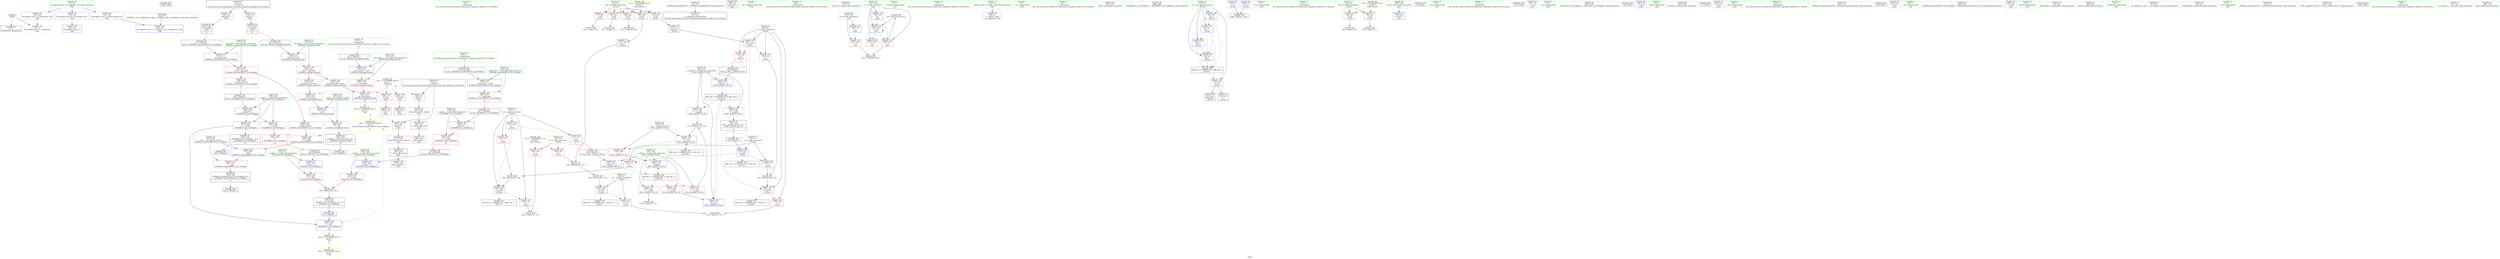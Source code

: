 digraph "SVFG" {
	label="SVFG";

	Node0x56108f309900 [shape=record,color=grey,label="{NodeID: 0\nNullPtr}"];
	Node0x56108f309900 -> Node0x56108f3271f0[style=solid];
	Node0x56108f309900 -> Node0x56108f32cc00[style=solid];
	Node0x56108f352580 [shape=record,color=black,label="{NodeID: 346\n239 = PHI()\n}"];
	Node0x56108f32e080 [shape=record,color=blue,label="{NodeID: 180\n275\<--272\n__fmtfl.addr\<--__fmtfl\n_ZNSt8ios_base4setfESt13_Ios_Fmtflags\n}"];
	Node0x56108f32e080 -> Node0x56108f32c2b0[style=dashed];
	Node0x56108f325310 [shape=record,color=purple,label="{NodeID: 97\n207\<--206\nvbase.offset.ptr\<--vtable\nmain\n}"];
	Node0x56108f325310 -> Node0x56108f327c70[style=solid];
	Node0x56108f315a30 [shape=record,color=green,label="{NodeID: 14\n82\<--1\n\<--dummyObj\nCan only get source location for instruction, argument, global var or function.}"];
	Node0x56108f325e70 [shape=record,color=red,label="{NodeID: 111\n87\<--60\n\<--Pd\n_Z3runv\n}"];
	Node0x56108f325e70 -> Node0x56108f333ba0[style=solid];
	Node0x56108f324050 [shape=record,color=green,label="{NodeID: 28\n42\<--48\n_ZNSt8ios_base4InitD1Ev\<--_ZNSt8ios_base4InitD1Ev_field_insensitive\n}"];
	Node0x56108f324050 -> Node0x56108f3274f0[style=solid];
	Node0x56108f32b340 [shape=record,color=red,label="{NodeID: 125\n134\<--70\n\<--y\n_Z3runv\n}"];
	Node0x56108f32b340 -> Node0x56108f3341a0[style=solid];
	Node0x56108f324cd0 [shape=record,color=green,label="{NodeID: 42\n160\<--161\n__m.addr\<--__m.addr_field_insensitive\n_ZSt5__gcdIxET_S0_S0_\n}"];
	Node0x56108f324cd0 -> Node0x56108f32b5b0[style=solid];
	Node0x56108f324cd0 -> Node0x56108f32b680[style=solid];
	Node0x56108f324cd0 -> Node0x56108f32d520[style=solid];
	Node0x56108f324cd0 -> Node0x56108f32d790[style=solid];
	Node0x56108f32bea0 [shape=record,color=red,label="{NodeID: 139\n261\<--253\nthis1\<--this.addr\n_ZNSt8ios_base9precisionEl\n}"];
	Node0x56108f32bea0 -> Node0x56108f3254b0[style=solid];
	Node0x56108f32bea0 -> Node0x56108f325580[style=solid];
	Node0x56108f326940 [shape=record,color=green,label="{NodeID: 56\n273\<--274\nthis.addr\<--this.addr_field_insensitive\n_ZNSt8ios_base4setfESt13_Ios_Fmtflags\n}"];
	Node0x56108f326940 -> Node0x56108f32c1e0[style=solid];
	Node0x56108f326940 -> Node0x56108f32dfb0[style=solid];
	Node0x56108f32ca00 [shape=record,color=blue,label="{NodeID: 153\n330\<--29\nllvm.global_ctors_0\<--\nGlob }"];
	Node0x56108f3275f0 [shape=record,color=black,label="{NodeID: 70\n188\<--95\nmain_ret\<--\nmain\n}"];
	Node0x56108f3332a0 [shape=record,color=grey,label="{NodeID: 250\n124 = Binary(123, 122, )\n}"];
	Node0x56108f3332a0 -> Node0x56108f32d2b0[style=solid];
	Node0x56108f32d5f0 [shape=record,color=blue,label="{NodeID: 167\n162\<--159\n__n.addr\<--__n\n_ZSt5__gcdIxET_S0_S0_\n}"];
	Node0x56108f32d5f0 -> Node0x56108f33ea40[style=dashed];
	Node0x56108f328150 [shape=record,color=black,label="{NodeID: 84\n295\<--310\n_ZStoRRSt13_Ios_FmtflagsS__ret\<--\n_ZStoRRSt13_Ios_FmtflagsS_\n|{<s0>15}}"];
	Node0x56108f328150:s0 -> Node0x56108f352650[style=solid,color=blue];
	Node0x56108f321070 [shape=record,color=green,label="{NodeID: 1\n7\<--1\n__dso_handle\<--dummyObj\nGlob }"];
	Node0x56108f352650 [shape=record,color=black,label="{NodeID: 347\n287 = PHI(295, )\n}"];
	Node0x56108f32e150 [shape=record,color=blue,label="{NodeID: 181\n277\<--283\n__old\<--\n_ZNSt8ios_base4setfESt13_Ios_Fmtflags\n}"];
	Node0x56108f32e150 -> Node0x56108f32c380[style=dashed];
	Node0x56108f3253e0 [shape=record,color=purple,label="{NodeID: 98\n217\<--216\nvbase.offset.ptr4\<--vtable3\nmain\n}"];
	Node0x56108f3253e0 -> Node0x56108f327e10[style=solid];
	Node0x56108f323390 [shape=record,color=green,label="{NodeID: 15\n85\<--1\n\<--dummyObj\nCan only get source location for instruction, argument, global var or function.}"];
	Node0x56108f325f40 [shape=record,color=red,label="{NodeID: 112\n97\<--60\n\<--Pd\n_Z3runv\n}"];
	Node0x56108f325f40 -> Node0x56108f334020[style=solid];
	Node0x56108f324150 [shape=record,color=green,label="{NodeID: 29\n55\<--56\n_Z3runv\<--_Z3runv_field_insensitive\n}"];
	Node0x56108f32b410 [shape=record,color=red,label="{NodeID: 126\n122\<--72\n\<--z\n_Z3runv\n}"];
	Node0x56108f32b410 -> Node0x56108f3332a0[style=solid];
	Node0x56108f324da0 [shape=record,color=green,label="{NodeID: 43\n162\<--163\n__n.addr\<--__n.addr_field_insensitive\n_ZSt5__gcdIxET_S0_S0_\n}"];
	Node0x56108f324da0 -> Node0x56108f32b750[style=solid];
	Node0x56108f324da0 -> Node0x56108f32b820[style=solid];
	Node0x56108f324da0 -> Node0x56108f32b8f0[style=solid];
	Node0x56108f324da0 -> Node0x56108f32d5f0[style=solid];
	Node0x56108f324da0 -> Node0x56108f32d860[style=solid];
	Node0x56108f32bf70 [shape=record,color=red,label="{NodeID: 140\n265\<--255\n\<--__prec.addr\n_ZNSt8ios_base9precisionEl\n}"];
	Node0x56108f32bf70 -> Node0x56108f32dee0[style=solid];
	Node0x56108f326a10 [shape=record,color=green,label="{NodeID: 57\n275\<--276\n__fmtfl.addr\<--__fmtfl.addr_field_insensitive\n_ZNSt8ios_base4setfESt13_Ios_Fmtflags\n}"];
	Node0x56108f326a10 -> Node0x56108f32c2b0[style=solid];
	Node0x56108f326a10 -> Node0x56108f32e080[style=solid];
	Node0x56108f32cb00 [shape=record,color=blue,label="{NodeID: 154\n331\<--30\nllvm.global_ctors_1\<--_GLOBAL__sub_I_Progbeat_0_0.cpp\nGlob }"];
	Node0x56108f3276c0 [shape=record,color=black,label="{NodeID: 71\n107\<--106\nconv\<--\n_Z3runv\n}"];
	Node0x56108f3276c0 -> Node0x56108f332e20[style=solid];
	Node0x56108f346130 [shape=record,color=yellow,style=double,label="{NodeID: 334\n24V_2 = CSCHI(MR_24V_1)\npts\{1 \}\nCS[]|{|<s1>11}}"];
	Node0x56108f346130 -> Node0x56108f325c00[style=dashed];
	Node0x56108f346130:s1 -> Node0x56108f340d40[style=dashed,color=red];
	Node0x56108f333420 [shape=record,color=grey,label="{NodeID: 251\n231 = Binary(230, 232, )\n}"];
	Node0x56108f333420 -> Node0x56108f32dba0[style=solid];
	Node0x56108f32d6c0 [shape=record,color=blue,label="{NodeID: 168\n164\<--175\n__t\<--rem\n_ZSt5__gcdIxET_S0_S0_\n}"];
	Node0x56108f32d6c0 -> Node0x56108f32b9c0[style=dashed];
	Node0x56108f32d6c0 -> Node0x56108f33e540[style=dashed];
	Node0x56108f328220 [shape=record,color=black,label="{NodeID: 85\n313\<--324\n_ZStorSt13_Ios_FmtflagsS__ret\<--or\n_ZStorSt13_Ios_FmtflagsS_\n|{<s0>16}}"];
	Node0x56108f328220:s0 -> Node0x56108f352910[style=solid,color=blue];
	Node0x56108f321100 [shape=record,color=green,label="{NodeID: 2\n8\<--1\n_ZSt3cin\<--dummyObj\nGlob }"];
	Node0x56108f352910 [shape=record,color=black,label="{NodeID: 348\n307 = PHI(313, )\n}"];
	Node0x56108f352910 -> Node0x56108f32e3c0[style=solid];
	Node0x56108f32e220 [shape=record,color=blue,label="{NodeID: 182\n298\<--296\n__a.addr\<--__a\n_ZStoRRSt13_Ios_FmtflagsS_\n}"];
	Node0x56108f32e220 -> Node0x56108f32c520[style=dashed];
	Node0x56108f32e220 -> Node0x56108f32c5f0[style=dashed];
	Node0x56108f3254b0 [shape=record,color=purple,label="{NodeID: 99\n262\<--261\n_M_precision\<--this1\n_ZNSt8ios_base9precisionEl\n}"];
	Node0x56108f3254b0 -> Node0x56108f32c110[style=solid];
	Node0x56108f323450 [shape=record,color=green,label="{NodeID: 16\n91\<--1\n\<--dummyObj\nCan only get source location for instruction, argument, global var or function.}"];
	Node0x56108f326010 [shape=record,color=red,label="{NodeID: 113\n102\<--60\n\<--Pd\n_Z3runv\n}"];
	Node0x56108f326010 -> Node0x56108f333a20[style=solid];
	Node0x56108f324250 [shape=record,color=green,label="{NodeID: 30\n58\<--59\nn\<--n_field_insensitive\n_Z3runv\n}"];
	Node0x56108f324250 -> Node0x56108f325cd0[style=solid];
	Node0x56108f324250 -> Node0x56108f325da0[style=solid];
	Node0x56108f32b4e0 [shape=record,color=red,label="{NodeID: 127\n126\<--72\n\<--z\n_Z3runv\n}"];
	Node0x56108f32b4e0 -> Node0x56108f332fa0[style=solid];
	Node0x56108f324e70 [shape=record,color=green,label="{NodeID: 44\n164\<--165\n__t\<--__t_field_insensitive\n_ZSt5__gcdIxET_S0_S0_\n}"];
	Node0x56108f324e70 -> Node0x56108f32b9c0[style=solid];
	Node0x56108f324e70 -> Node0x56108f32d6c0[style=solid];
	Node0x56108f32c040 [shape=record,color=red,label="{NodeID: 141\n268\<--257\n\<--__old\n_ZNSt8ios_base9precisionEl\n}"];
	Node0x56108f32c040 -> Node0x56108f327fb0[style=solid];
	Node0x56108f326ae0 [shape=record,color=green,label="{NodeID: 58\n277\<--278\n__old\<--__old_field_insensitive\n_ZNSt8ios_base4setfESt13_Ios_Fmtflags\n}"];
	Node0x56108f326ae0 -> Node0x56108f32c380[style=solid];
	Node0x56108f326ae0 -> Node0x56108f32e150[style=solid];
	Node0x56108f32cc00 [shape=record,color=blue, style = dotted,label="{NodeID: 155\n332\<--3\nllvm.global_ctors_2\<--dummyVal\nGlob }"];
	Node0x56108f327790 [shape=record,color=black,label="{NodeID: 72\n113\<--112\nconv10\<--\n_Z3runv\n}"];
	Node0x56108f327790 -> Node0x56108f32d040[style=solid];
	Node0x56108f346290 [shape=record,color=yellow,style=double,label="{NodeID: 335\n24V_3 = CSCHI(MR_24V_2)\npts\{1 \}\nCS[]}"];
	Node0x56108f3335a0 [shape=record,color=grey,label="{NodeID: 252\n175 = Binary(173, 174, )\n}"];
	Node0x56108f3335a0 -> Node0x56108f32d6c0[style=solid];
	Node0x56108f32d790 [shape=record,color=blue,label="{NodeID: 169\n160\<--177\n__m.addr\<--\n_ZSt5__gcdIxET_S0_S0_\n}"];
	Node0x56108f32d790 -> Node0x56108f33e040[style=dashed];
	Node0x56108f3282f0 [shape=record,color=purple,label="{NodeID: 86\n39\<--4\n\<--_ZStL8__ioinit\n__cxx_global_var_init\n}"];
	Node0x56108f3213b0 [shape=record,color=green,label="{NodeID: 3\n9\<--1\n.str\<--dummyObj\nGlob }"];
	Node0x56108f352a70 [shape=record,color=black,label="{NodeID: 349\n271 = PHI(221, )\n0th arg _ZNSt8ios_base4setfESt13_Ios_Fmtflags }"];
	Node0x56108f352a70 -> Node0x56108f32dfb0[style=solid];
	Node0x56108f33e040 [shape=record,color=black,label="{NodeID: 266\nMR_18V_3 = PHI(MR_18V_4, MR_18V_2, )\npts\{161 \}\n}"];
	Node0x56108f33e040 -> Node0x56108f32b5b0[style=dashed];
	Node0x56108f33e040 -> Node0x56108f32b680[style=dashed];
	Node0x56108f33e040 -> Node0x56108f32d790[style=dashed];
	Node0x56108f32e2f0 [shape=record,color=blue,label="{NodeID: 183\n300\<--297\n__b.addr\<--__b\n_ZStoRRSt13_Ios_FmtflagsS_\n}"];
	Node0x56108f32e2f0 -> Node0x56108f32c6c0[style=dashed];
	Node0x56108f325580 [shape=record,color=purple,label="{NodeID: 100\n266\<--261\n_M_precision2\<--this1\n_ZNSt8ios_base9precisionEl\n}"];
	Node0x56108f325580 -> Node0x56108f32dee0[style=solid];
	Node0x56108f323550 [shape=record,color=green,label="{NodeID: 17\n95\<--1\n\<--dummyObj\nCan only get source location for instruction, argument, global var or function.}"];
	Node0x56108f3260e0 [shape=record,color=red,label="{NodeID: 114\n106\<--60\n\<--Pd\n_Z3runv\n}"];
	Node0x56108f3260e0 -> Node0x56108f3276c0[style=solid];
	Node0x56108f324320 [shape=record,color=green,label="{NodeID: 31\n60\<--61\nPd\<--Pd_field_insensitive\n_Z3runv\n}"];
	Node0x56108f324320 -> Node0x56108f325e70[style=solid];
	Node0x56108f324320 -> Node0x56108f325f40[style=solid];
	Node0x56108f324320 -> Node0x56108f326010[style=solid];
	Node0x56108f324320 -> Node0x56108f3260e0[style=solid];
	Node0x56108f324320 -> Node0x56108f32ab60[style=solid];
	Node0x56108f32b5b0 [shape=record,color=red,label="{NodeID: 128\n173\<--160\n\<--__m.addr\n_ZSt5__gcdIxET_S0_S0_\n}"];
	Node0x56108f32b5b0 -> Node0x56108f3335a0[style=solid];
	Node0x56108f324f40 [shape=record,color=green,label="{NodeID: 45\n186\<--187\nmain\<--main_field_insensitive\n}"];
	Node0x56108f32c110 [shape=record,color=red,label="{NodeID: 142\n263\<--262\n\<--_M_precision\n_ZNSt8ios_base9precisionEl\n}"];
	Node0x56108f32c110 -> Node0x56108f32de10[style=solid];
	Node0x56108f326bb0 [shape=record,color=green,label="{NodeID: 59\n288\<--289\n_ZStoRRSt13_Ios_FmtflagsS_\<--_ZStoRRSt13_Ios_FmtflagsS__field_insensitive\n}"];
	Node0x56108f32cd00 [shape=record,color=blue,label="{NodeID: 156\n64\<--82\nres\<--\n_Z3runv\n}"];
	Node0x56108f32cd00 -> Node0x56108f32cdd0[style=dashed];
	Node0x56108f32cd00 -> Node0x56108f32cea0[style=dashed];
	Node0x56108f32cd00 -> Node0x56108f32d450[style=dashed];
	Node0x56108f32cd00 -> Node0x56108f33ef40[style=dashed];
	Node0x56108f327860 [shape=record,color=black,label="{NodeID: 73\n142\<--141\ntobool19\<--\n_Z3runv\n}"];
	Node0x56108f3463f0 [shape=record,color=yellow,style=double,label="{NodeID: 336\n24V_2 = CSCHI(MR_24V_1)\npts\{1 \}\nCS[]|{<s0>11}}"];
	Node0x56108f3463f0:s0 -> Node0x56108f346290[style=dashed,color=blue];
	Node0x56108f333720 [shape=record,color=grey,label="{NodeID: 253\n324 = Binary(322, 323, )\n}"];
	Node0x56108f333720 -> Node0x56108f328220[style=solid];
	Node0x56108f32d860 [shape=record,color=blue,label="{NodeID: 170\n162\<--179\n__n.addr\<--\n_ZSt5__gcdIxET_S0_S0_\n}"];
	Node0x56108f32d860 -> Node0x56108f33ea40[style=dashed];
	Node0x56108f3283c0 [shape=record,color=purple,label="{NodeID: 87\n144\<--9\n\<--.str\n_Z3runv\n}"];
	Node0x56108f3283c0 -> Node0x56108f03b2e0[style=solid];
	Node0x56108f321440 [shape=record,color=green,label="{NodeID: 4\n11\<--1\n.str.1\<--dummyObj\nGlob }"];
	Node0x56108f352bb0 [shape=record,color=black,label="{NodeID: 350\n272 = PHI(223, )\n1st arg _ZNSt8ios_base4setfESt13_Ios_Fmtflags }"];
	Node0x56108f352bb0 -> Node0x56108f32e080[style=solid];
	Node0x56108f33e540 [shape=record,color=black,label="{NodeID: 267\nMR_22V_2 = PHI(MR_22V_3, MR_22V_1, )\npts\{165 \}\n}"];
	Node0x56108f33e540 -> Node0x56108f32d6c0[style=dashed];
	Node0x56108f32e3c0 [shape=record,color=blue,label="{NodeID: 184\n310\<--307\n\<--call\n_ZStoRRSt13_Ios_FmtflagsS_\n|{<s0>15}}"];
	Node0x56108f32e3c0:s0 -> Node0x56108f3463f0[style=dashed,color=blue];
	Node0x56108f325650 [shape=record,color=purple,label="{NodeID: 101\n282\<--281\n_M_flags\<--this1\n_ZNSt8ios_base4setfESt13_Ios_Fmtflags\n}"];
	Node0x56108f325650 -> Node0x56108f32c450[style=solid];
	Node0x56108f323650 [shape=record,color=green,label="{NodeID: 18\n110\<--1\n\<--dummyObj\nCan only get source location for instruction, argument, global var or function.}"];
	Node0x56108f32ab60 [shape=record,color=red,label="{NodeID: 115\n112\<--60\n\<--Pd\n_Z3runv\n}"];
	Node0x56108f32ab60 -> Node0x56108f327790[style=solid];
	Node0x56108f3243f0 [shape=record,color=green,label="{NodeID: 32\n62\<--63\nPg\<--Pg_field_insensitive\n_Z3runv\n}"];
	Node0x56108f3243f0 -> Node0x56108f32abf0[style=solid];
	Node0x56108f3243f0 -> Node0x56108f32acc0[style=solid];
	Node0x56108f32b680 [shape=record,color=red,label="{NodeID: 129\n182\<--160\n\<--__m.addr\n_ZSt5__gcdIxET_S0_S0_\n}"];
	Node0x56108f32b680 -> Node0x56108f327a00[style=solid];
	Node0x56108f325040 [shape=record,color=green,label="{NodeID: 46\n189\<--190\nretval\<--retval_field_insensitive\nmain\n}"];
	Node0x56108f325040 -> Node0x56108f32d930[style=solid];
	Node0x56108f32c1e0 [shape=record,color=red,label="{NodeID: 143\n281\<--273\nthis1\<--this.addr\n_ZNSt8ios_base4setfESt13_Ios_Fmtflags\n}"];
	Node0x56108f32c1e0 -> Node0x56108f325650[style=solid];
	Node0x56108f32c1e0 -> Node0x56108f325720[style=solid];
	Node0x56108f326cb0 [shape=record,color=green,label="{NodeID: 60\n298\<--299\n__a.addr\<--__a.addr_field_insensitive\n_ZStoRRSt13_Ios_FmtflagsS_\n}"];
	Node0x56108f326cb0 -> Node0x56108f32c520[style=solid];
	Node0x56108f326cb0 -> Node0x56108f32c5f0[style=solid];
	Node0x56108f326cb0 -> Node0x56108f32e220[style=solid];
	Node0x56108f32cdd0 [shape=record,color=blue,label="{NodeID: 157\n64\<--91\nres\<--\n_Z3runv\n}"];
	Node0x56108f32cdd0 -> Node0x56108f32cea0[style=dashed];
	Node0x56108f32cdd0 -> Node0x56108f32d450[style=dashed];
	Node0x56108f32cdd0 -> Node0x56108f33ef40[style=dashed];
	Node0x56108f327930 [shape=record,color=black,label="{NodeID: 74\n143\<--141\n\<--\n_Z3runv\n}"];
	Node0x56108f350de0 [shape=record,color=black,label="{NodeID: 337\n74 = PHI()\n}"];
	Node0x56108f3338a0 [shape=record,color=grey,label="{NodeID: 254\n170 = cmp(169, 171, )\n}"];
	Node0x56108f32d930 [shape=record,color=blue,label="{NodeID: 171\n189\<--95\nretval\<--\nmain\n}"];
	Node0x56108f328490 [shape=record,color=purple,label="{NodeID: 88\n145\<--11\n\<--.str.1\n_Z3runv\n}"];
	Node0x56108f328490 -> Node0x56108f03b2e0[style=solid];
	Node0x56108f3214d0 [shape=record,color=green,label="{NodeID: 5\n13\<--1\n.str.2\<--dummyObj\nGlob }"];
	Node0x56108f352cf0 [shape=record,color=black,label="{NodeID: 351\n158 = PHI(116, )\n0th arg _ZSt5__gcdIxET_S0_S0_ }"];
	Node0x56108f352cf0 -> Node0x56108f32d520[style=solid];
	Node0x56108f33ea40 [shape=record,color=black,label="{NodeID: 268\nMR_20V_3 = PHI(MR_20V_4, MR_20V_2, )\npts\{163 \}\n}"];
	Node0x56108f33ea40 -> Node0x56108f32b750[style=dashed];
	Node0x56108f33ea40 -> Node0x56108f32b820[style=dashed];
	Node0x56108f33ea40 -> Node0x56108f32b8f0[style=dashed];
	Node0x56108f33ea40 -> Node0x56108f32d860[style=dashed];
	Node0x56108f32e490 [shape=record,color=blue,label="{NodeID: 185\n316\<--314\n__a.addr\<--__a\n_ZStorSt13_Ios_FmtflagsS_\n}"];
	Node0x56108f32e490 -> Node0x56108f32c860[style=dashed];
	Node0x56108f325720 [shape=record,color=purple,label="{NodeID: 102\n286\<--281\n_M_flags2\<--this1\n_ZNSt8ios_base4setfESt13_Ios_Fmtflags\n|{<s0>15}}"];
	Node0x56108f325720:s0 -> Node0x56108f352f70[style=solid,color=red];
	Node0x56108f323750 [shape=record,color=green,label="{NodeID: 19\n171\<--1\n\<--dummyObj\nCan only get source location for instruction, argument, global var or function.}"];
	Node0x56108f3425e0 [shape=record,color=yellow,style=double,label="{NodeID: 282\n2V_1 = ENCHI(MR_2V_0)\npts\{59 \}\nFun[_Z3runv]}"];
	Node0x56108f3425e0 -> Node0x56108f325cd0[style=dashed];
	Node0x56108f3425e0 -> Node0x56108f325da0[style=dashed];
	Node0x56108f32abf0 [shape=record,color=red,label="{NodeID: 116\n83\<--62\n\<--Pg\n_Z3runv\n}"];
	Node0x56108f32abf0 -> Node0x56108f333d20[style=solid];
	Node0x56108f3244c0 [shape=record,color=green,label="{NodeID: 33\n64\<--65\nres\<--res_field_insensitive\n_Z3runv\n}"];
	Node0x56108f3244c0 -> Node0x56108f32ad90[style=solid];
	Node0x56108f3244c0 -> Node0x56108f32cd00[style=solid];
	Node0x56108f3244c0 -> Node0x56108f32cdd0[style=solid];
	Node0x56108f3244c0 -> Node0x56108f32cea0[style=solid];
	Node0x56108f3244c0 -> Node0x56108f32d450[style=solid];
	Node0x56108f32b750 [shape=record,color=red,label="{NodeID: 130\n169\<--162\n\<--__n.addr\n_ZSt5__gcdIxET_S0_S0_\n}"];
	Node0x56108f32b750 -> Node0x56108f3338a0[style=solid];
	Node0x56108f325110 [shape=record,color=green,label="{NodeID: 47\n191\<--192\na\<--a_field_insensitive\nmain\n}"];
	Node0x56108f325110 -> Node0x56108f32ba90[style=solid];
	Node0x56108f325110 -> Node0x56108f32bb60[style=solid];
	Node0x56108f325110 -> Node0x56108f32da00[style=solid];
	Node0x56108f325110 -> Node0x56108f32dba0[style=solid];
	Node0x56108f32c2b0 [shape=record,color=red,label="{NodeID: 144\n285\<--275\n\<--__fmtfl.addr\n_ZNSt8ios_base4setfESt13_Ios_Fmtflags\n|{<s0>15}}"];
	Node0x56108f32c2b0:s0 -> Node0x56108f3530b0[style=solid,color=red];
	Node0x56108f326d80 [shape=record,color=green,label="{NodeID: 61\n300\<--301\n__b.addr\<--__b.addr_field_insensitive\n_ZStoRRSt13_Ios_FmtflagsS_\n}"];
	Node0x56108f326d80 -> Node0x56108f32c6c0[style=solid];
	Node0x56108f326d80 -> Node0x56108f32e2f0[style=solid];
	Node0x56108f32cea0 [shape=record,color=blue,label="{NodeID: 158\n64\<--91\nres\<--\n_Z3runv\n}"];
	Node0x56108f32cea0 -> Node0x56108f32d450[style=dashed];
	Node0x56108f32cea0 -> Node0x56108f33ef40[style=dashed];
	Node0x56108f327a00 [shape=record,color=black,label="{NodeID: 75\n157\<--182\n_ZSt5__gcdIxET_S0_S0__ret\<--\n_ZSt5__gcdIxET_S0_S0_\n|{<s0>6}}"];
	Node0x56108f327a00:s0 -> Node0x56108f352110[style=solid,color=blue];
	Node0x56108f351d40 [shape=record,color=black,label="{NodeID: 338\n147 = PHI()\n}"];
	Node0x56108f333a20 [shape=record,color=grey,label="{NodeID: 255\n103 = cmp(102, 95, )\n}"];
	Node0x56108f32da00 [shape=record,color=blue,label="{NodeID: 172\n191\<--95\na\<--\nmain\n}"];
	Node0x56108f32da00 -> Node0x56108f32ba90[style=dashed];
	Node0x56108f32da00 -> Node0x56108f32dba0[style=dashed];
	Node0x56108f328560 [shape=record,color=purple,label="{NodeID: 89\n197\<--13\n\<--.str.2\nmain\n}"];
	Node0x56108f321560 [shape=record,color=green,label="{NodeID: 6\n15\<--1\n.str.3\<--dummyObj\nGlob }"];
	Node0x56108f352e30 [shape=record,color=black,label="{NodeID: 352\n159 = PHI(117, )\n1st arg _ZSt5__gcdIxET_S0_S0_ }"];
	Node0x56108f352e30 -> Node0x56108f32d5f0[style=solid];
	Node0x56108f33ef40 [shape=record,color=black,label="{NodeID: 269\nMR_8V_9 = PHI(MR_8V_8, MR_8V_6, )\npts\{65 \}\n}"];
	Node0x56108f33ef40 -> Node0x56108f32ad90[style=dashed];
	Node0x56108f32e560 [shape=record,color=blue,label="{NodeID: 186\n318\<--315\n__b.addr\<--__b\n_ZStorSt13_Ios_FmtflagsS_\n}"];
	Node0x56108f32e560 -> Node0x56108f32c930[style=dashed];
	Node0x56108f3257f0 [shape=record,color=purple,label="{NodeID: 103\n210\<--24\nadd.ptr\<--\nmain\n}"];
	Node0x56108f3257f0 -> Node0x56108f327d40[style=solid];
	Node0x56108f323850 [shape=record,color=green,label="{NodeID: 20\n213\<--1\n\<--dummyObj\nCan only get source location for instruction, argument, global var or function.|{<s0>10}}"];
	Node0x56108f323850:s0 -> Node0x56108f353330[style=solid,color=red];
	Node0x56108f3426f0 [shape=record,color=yellow,style=double,label="{NodeID: 283\n4V_1 = ENCHI(MR_4V_0)\npts\{61 \}\nFun[_Z3runv]}"];
	Node0x56108f3426f0 -> Node0x56108f325e70[style=dashed];
	Node0x56108f3426f0 -> Node0x56108f325f40[style=dashed];
	Node0x56108f3426f0 -> Node0x56108f326010[style=dashed];
	Node0x56108f3426f0 -> Node0x56108f3260e0[style=dashed];
	Node0x56108f3426f0 -> Node0x56108f32ab60[style=dashed];
	Node0x56108f32acc0 [shape=record,color=red,label="{NodeID: 117\n93\<--62\n\<--Pg\n_Z3runv\n}"];
	Node0x56108f32acc0 -> Node0x56108f334320[style=solid];
	Node0x56108f324590 [shape=record,color=green,label="{NodeID: 34\n66\<--67\nm\<--m_field_insensitive\n_Z3runv\n}"];
	Node0x56108f324590 -> Node0x56108f32ae60[style=solid];
	Node0x56108f324590 -> Node0x56108f32cf70[style=solid];
	Node0x56108f343390 [shape=record,color=yellow,style=double,label="{NodeID: 297\n24V_1 = ENCHI(MR_24V_0)\npts\{1 \}\nFun[main]|{|<s3>10|<s4>10}}"];
	Node0x56108f343390 -> Node0x56108f325990[style=dashed];
	Node0x56108f343390 -> Node0x56108f325a60[style=dashed];
	Node0x56108f343390 -> Node0x56108f325b30[style=dashed];
	Node0x56108f343390:s3 -> Node0x56108f32c110[style=dashed,color=red];
	Node0x56108f343390:s4 -> Node0x56108f32dee0[style=dashed,color=red];
	Node0x56108f32b820 [shape=record,color=red,label="{NodeID: 131\n174\<--162\n\<--__n.addr\n_ZSt5__gcdIxET_S0_S0_\n}"];
	Node0x56108f32b820 -> Node0x56108f3335a0[style=solid];
	Node0x56108f326200 [shape=record,color=green,label="{NodeID: 48\n193\<--194\nb\<--b_field_insensitive\nmain\n}"];
	Node0x56108f326200 -> Node0x56108f32bc30[style=solid];
	Node0x56108f326200 -> Node0x56108f32dad0[style=solid];
	Node0x56108f32c380 [shape=record,color=red,label="{NodeID: 145\n290\<--277\n\<--__old\n_ZNSt8ios_base4setfESt13_Ios_Fmtflags\n}"];
	Node0x56108f32c380 -> Node0x56108f328080[style=solid];
	Node0x56108f326e50 [shape=record,color=green,label="{NodeID: 62\n308\<--309\n_ZStorSt13_Ios_FmtflagsS_\<--_ZStorSt13_Ios_FmtflagsS__field_insensitive\n}"];
	Node0x56108f32cf70 [shape=record,color=blue,label="{NodeID: 159\n66\<--109\nm\<--div\n_Z3runv\n}"];
	Node0x56108f32cf70 -> Node0x56108f32ae60[style=dashed];
	Node0x56108f32cf70 -> Node0x56108f33f440[style=dashed];
	Node0x56108f327ad0 [shape=record,color=black,label="{NodeID: 76\n199\<--196\ncall\<--\nmain\n}"];
	Node0x56108f351e10 [shape=record,color=black,label="{NodeID: 339\n40 = PHI()\n}"];
	Node0x56108f333ba0 [shape=record,color=grey,label="{NodeID: 256\n88 = cmp(87, 85, )\n}"];
	Node0x56108f32dad0 [shape=record,color=blue,label="{NodeID: 173\n193\<--95\nb\<--\nmain\n}"];
	Node0x56108f32dad0 -> Node0x56108f32bc30[style=dashed];
	Node0x56108f328630 [shape=record,color=purple,label="{NodeID: 90\n198\<--15\n\<--.str.3\nmain\n}"];
	Node0x56108f321620 [shape=record,color=green,label="{NodeID: 7\n17\<--1\nstdin\<--dummyObj\nGlob }"];
	Node0x56108f352f70 [shape=record,color=black,label="{NodeID: 353\n296 = PHI(286, )\n0th arg _ZStoRRSt13_Ios_FmtflagsS_ }"];
	Node0x56108f352f70 -> Node0x56108f32e220[style=solid];
	Node0x56108f33f440 [shape=record,color=black,label="{NodeID: 270\nMR_10V_3 = PHI(MR_10V_2, MR_10V_1, )\npts\{67 \}\n}"];
	Node0x56108f3258c0 [shape=record,color=purple,label="{NodeID: 104\n220\<--24\nadd.ptr6\<--\nmain\n}"];
	Node0x56108f3258c0 -> Node0x56108f327ee0[style=solid];
	Node0x56108f323950 [shape=record,color=green,label="{NodeID: 21\n223\<--1\n\<--dummyObj\nCan only get source location for instruction, argument, global var or function.|{<s0>11}}"];
	Node0x56108f323950:s0 -> Node0x56108f352bb0[style=solid,color=red];
	Node0x56108f3427d0 [shape=record,color=yellow,style=double,label="{NodeID: 284\n6V_1 = ENCHI(MR_6V_0)\npts\{63 \}\nFun[_Z3runv]}"];
	Node0x56108f3427d0 -> Node0x56108f32abf0[style=dashed];
	Node0x56108f3427d0 -> Node0x56108f32acc0[style=dashed];
	Node0x56108f32ad90 [shape=record,color=red,label="{NodeID: 118\n141\<--64\n\<--res\n_Z3runv\n}"];
	Node0x56108f32ad90 -> Node0x56108f327860[style=solid];
	Node0x56108f32ad90 -> Node0x56108f327930[style=solid];
	Node0x56108f324660 [shape=record,color=green,label="{NodeID: 35\n68\<--69\nx\<--x_field_insensitive\n_Z3runv\n}"];
	Node0x56108f324660 -> Node0x56108f32af30[style=solid];
	Node0x56108f324660 -> Node0x56108f32b000[style=solid];
	Node0x56108f324660 -> Node0x56108f32b0d0[style=solid];
	Node0x56108f324660 -> Node0x56108f32d040[style=solid];
	Node0x56108f324660 -> Node0x56108f32d2b0[style=solid];
	Node0x56108f32b8f0 [shape=record,color=red,label="{NodeID: 132\n177\<--162\n\<--__n.addr\n_ZSt5__gcdIxET_S0_S0_\n}"];
	Node0x56108f32b8f0 -> Node0x56108f32d790[style=solid];
	Node0x56108f3262d0 [shape=record,color=green,label="{NodeID: 49\n200\<--201\nfreopen\<--freopen_field_insensitive\n}"];
	Node0x56108f32c450 [shape=record,color=red,label="{NodeID: 146\n283\<--282\n\<--_M_flags\n_ZNSt8ios_base4setfESt13_Ios_Fmtflags\n}"];
	Node0x56108f32c450 -> Node0x56108f32e150[style=solid];
	Node0x56108f326f50 [shape=record,color=green,label="{NodeID: 63\n316\<--317\n__a.addr\<--__a.addr_field_insensitive\n_ZStorSt13_Ios_FmtflagsS_\n}"];
	Node0x56108f326f50 -> Node0x56108f32c860[style=solid];
	Node0x56108f326f50 -> Node0x56108f32e490[style=solid];
	Node0x56108f32d040 [shape=record,color=blue,label="{NodeID: 160\n68\<--113\nx\<--conv10\n_Z3runv\n}"];
	Node0x56108f32d040 -> Node0x56108f32af30[style=dashed];
	Node0x56108f32d040 -> Node0x56108f32b000[style=dashed];
	Node0x56108f32d040 -> Node0x56108f32d2b0[style=dashed];
	Node0x56108f327ba0 [shape=record,color=black,label="{NodeID: 77\n205\<--202\ncall1\<--\nmain\n}"];
	Node0x56108f351ee0 [shape=record,color=black,label="{NodeID: 340\n77 = PHI()\n}"];
	Node0x56108f333d20 [shape=record,color=grey,label="{NodeID: 257\n84 = cmp(83, 85, )\n}"];
	Node0x56108f32dba0 [shape=record,color=blue,label="{NodeID: 174\n191\<--231\na\<--inc\nmain\n}"];
	Node0x56108f32dba0 -> Node0x56108f32ba90[style=dashed];
	Node0x56108f32dba0 -> Node0x56108f32bb60[style=dashed];
	Node0x56108f32dba0 -> Node0x56108f32dba0[style=dashed];
	Node0x56108f328700 [shape=record,color=purple,label="{NodeID: 91\n203\<--18\n\<--.str.4\nmain\n}"];
	Node0x56108f3154b0 [shape=record,color=green,label="{NodeID: 8\n18\<--1\n.str.4\<--dummyObj\nGlob }"];
	Node0x56108f3530b0 [shape=record,color=black,label="{NodeID: 354\n297 = PHI(285, )\n1st arg _ZStoRRSt13_Ios_FmtflagsS_ }"];
	Node0x56108f3530b0 -> Node0x56108f32e2f0[style=solid];
	Node0x56108f33f940 [shape=record,color=black,label="{NodeID: 271\nMR_12V_4 = PHI(MR_12V_3, MR_12V_1, )\npts\{69 \}\n}"];
	Node0x56108f325990 [shape=record,color=red,label="{NodeID: 105\n196\<--17\n\<--stdin\nmain\n}"];
	Node0x56108f325990 -> Node0x56108f327ad0[style=solid];
	Node0x56108f323a50 [shape=record,color=green,label="{NodeID: 22\n232\<--1\n\<--dummyObj\nCan only get source location for instruction, argument, global var or function.}"];
	Node0x56108f32ae60 [shape=record,color=red,label="{NodeID: 119\n131\<--66\n\<--m\n_Z3runv\n}"];
	Node0x56108f32ae60 -> Node0x56108f3344a0[style=solid];
	Node0x56108f324730 [shape=record,color=green,label="{NodeID: 36\n70\<--71\ny\<--y_field_insensitive\n_Z3runv\n}"];
	Node0x56108f324730 -> Node0x56108f32b1a0[style=solid];
	Node0x56108f324730 -> Node0x56108f32b270[style=solid];
	Node0x56108f324730 -> Node0x56108f32b340[style=solid];
	Node0x56108f324730 -> Node0x56108f32d110[style=solid];
	Node0x56108f324730 -> Node0x56108f32d380[style=solid];
	Node0x56108f32b9c0 [shape=record,color=red,label="{NodeID: 133\n179\<--164\n\<--__t\n_ZSt5__gcdIxET_S0_S0_\n}"];
	Node0x56108f32b9c0 -> Node0x56108f32d860[style=solid];
	Node0x56108f3263d0 [shape=record,color=green,label="{NodeID: 50\n214\<--215\n_ZNSt8ios_base9precisionEl\<--_ZNSt8ios_base9precisionEl_field_insensitive\n}"];
	Node0x56108f32c520 [shape=record,color=red,label="{NodeID: 147\n304\<--298\n\<--__a.addr\n_ZStoRRSt13_Ios_FmtflagsS_\n}"];
	Node0x56108f32c520 -> Node0x56108f32c790[style=solid];
	Node0x56108f327020 [shape=record,color=green,label="{NodeID: 64\n318\<--319\n__b.addr\<--__b.addr_field_insensitive\n_ZStorSt13_Ios_FmtflagsS_\n}"];
	Node0x56108f327020 -> Node0x56108f32c930[style=solid];
	Node0x56108f327020 -> Node0x56108f32e560[style=solid];
	Node0x56108f32d110 [shape=record,color=blue,label="{NodeID: 161\n70\<--110\ny\<--\n_Z3runv\n}"];
	Node0x56108f32d110 -> Node0x56108f32b1a0[style=dashed];
	Node0x56108f32d110 -> Node0x56108f32b270[style=dashed];
	Node0x56108f32d110 -> Node0x56108f32d380[style=dashed];
	Node0x56108f327c70 [shape=record,color=black,label="{NodeID: 78\n208\<--207\n\<--vbase.offset.ptr\nmain\n}"];
	Node0x56108f327c70 -> Node0x56108f32bd00[style=solid];
	Node0x56108f352040 [shape=record,color=black,label="{NodeID: 341\n80 = PHI()\n}"];
	Node0x56108f333ea0 [shape=record,color=grey,label="{NodeID: 258\n235 = cmp(230, 234, )\n}"];
	Node0x56108f32dc70 [shape=record,color=blue,label="{NodeID: 175\n253\<--251\nthis.addr\<--this\n_ZNSt8ios_base9precisionEl\n}"];
	Node0x56108f32dc70 -> Node0x56108f32bea0[style=dashed];
	Node0x56108f3287d0 [shape=record,color=purple,label="{NodeID: 92\n204\<--20\n\<--.str.5\nmain\n}"];
	Node0x56108f315570 [shape=record,color=green,label="{NodeID: 9\n20\<--1\n.str.5\<--dummyObj\nGlob }"];
	Node0x56108f3531f0 [shape=record,color=black,label="{NodeID: 355\n251 = PHI(211, )\n0th arg _ZNSt8ios_base9precisionEl }"];
	Node0x56108f3531f0 -> Node0x56108f32dc70[style=solid];
	Node0x56108f33fe40 [shape=record,color=black,label="{NodeID: 272\nMR_14V_4 = PHI(MR_14V_3, MR_14V_1, )\npts\{71 \}\n}"];
	Node0x56108f325a60 [shape=record,color=red,label="{NodeID: 106\n202\<--22\n\<--stdout\nmain\n}"];
	Node0x56108f325a60 -> Node0x56108f327ba0[style=solid];
	Node0x56108f323b50 [shape=record,color=green,label="{NodeID: 23\n4\<--6\n_ZStL8__ioinit\<--_ZStL8__ioinit_field_insensitive\nGlob }"];
	Node0x56108f323b50 -> Node0x56108f3282f0[style=solid];
	Node0x56108f32af30 [shape=record,color=red,label="{NodeID: 120\n116\<--68\n\<--x\n_Z3runv\n|{<s0>6}}"];
	Node0x56108f32af30:s0 -> Node0x56108f352cf0[style=solid,color=red];
	Node0x56108f324800 [shape=record,color=green,label="{NodeID: 37\n72\<--73\nz\<--z_field_insensitive\n_Z3runv\n}"];
	Node0x56108f324800 -> Node0x56108f32b410[style=solid];
	Node0x56108f324800 -> Node0x56108f32b4e0[style=solid];
	Node0x56108f324800 -> Node0x56108f32d1e0[style=solid];
	Node0x56108f32ba90 [shape=record,color=red,label="{NodeID: 134\n230\<--191\n\<--a\nmain\n}"];
	Node0x56108f32ba90 -> Node0x56108f333420[style=solid];
	Node0x56108f32ba90 -> Node0x56108f333ea0[style=solid];
	Node0x56108f3264d0 [shape=record,color=green,label="{NodeID: 51\n224\<--225\n_ZNSt8ios_base4setfESt13_Ios_Fmtflags\<--_ZNSt8ios_base4setfESt13_Ios_Fmtflags_field_insensitive\n}"];
	Node0x56108f32c5f0 [shape=record,color=red,label="{NodeID: 148\n310\<--298\n\<--__a.addr\n_ZStoRRSt13_Ios_FmtflagsS_\n}"];
	Node0x56108f32c5f0 -> Node0x56108f328150[style=solid];
	Node0x56108f32c5f0 -> Node0x56108f32e3c0[style=solid];
	Node0x56108f3270f0 [shape=record,color=green,label="{NodeID: 65\n30\<--326\n_GLOBAL__sub_I_Progbeat_0_0.cpp\<--_GLOBAL__sub_I_Progbeat_0_0.cpp_field_insensitive\n}"];
	Node0x56108f3270f0 -> Node0x56108f32cb00[style=solid];
	Node0x56108f32d1e0 [shape=record,color=blue,label="{NodeID: 162\n72\<--118\nz\<--call11\n_Z3runv\n}"];
	Node0x56108f32d1e0 -> Node0x56108f32b410[style=dashed];
	Node0x56108f32d1e0 -> Node0x56108f32b4e0[style=dashed];
	Node0x56108f32d1e0 -> Node0x56108f340340[style=dashed];
	Node0x56108f327d40 [shape=record,color=black,label="{NodeID: 79\n211\<--210\n\<--add.ptr\nmain\n|{<s0>10}}"];
	Node0x56108f327d40:s0 -> Node0x56108f3531f0[style=solid,color=red];
	Node0x56108f352110 [shape=record,color=black,label="{NodeID: 342\n118 = PHI(157, )\n}"];
	Node0x56108f352110 -> Node0x56108f32d1e0[style=solid];
	Node0x56108f334020 [shape=record,color=grey,label="{NodeID: 259\n98 = cmp(97, 95, )\n}"];
	Node0x56108f32dd40 [shape=record,color=blue,label="{NodeID: 176\n255\<--252\n__prec.addr\<--__prec\n_ZNSt8ios_base9precisionEl\n}"];
	Node0x56108f32dd40 -> Node0x56108f32bf70[style=dashed];
	Node0x56108f3288a0 [shape=record,color=purple,label="{NodeID: 93\n238\<--26\n\<--.str.6\nmain\n}"];
	Node0x56108f315630 [shape=record,color=green,label="{NodeID: 10\n22\<--1\nstdout\<--dummyObj\nGlob }"];
	Node0x56108f353330 [shape=record,color=black,label="{NodeID: 356\n252 = PHI(213, )\n1st arg _ZNSt8ios_base9precisionEl }"];
	Node0x56108f353330 -> Node0x56108f32dd40[style=solid];
	Node0x56108f340340 [shape=record,color=black,label="{NodeID: 273\nMR_16V_3 = PHI(MR_16V_2, MR_16V_1, )\npts\{73 \}\n}"];
	Node0x56108f325b30 [shape=record,color=red,label="{NodeID: 107\n206\<--25\nvtable\<--\nmain\n}"];
	Node0x56108f325b30 -> Node0x56108f325310[style=solid];
	Node0x56108f323c50 [shape=record,color=green,label="{NodeID: 24\n28\<--32\nllvm.global_ctors\<--llvm.global_ctors_field_insensitive\nGlob }"];
	Node0x56108f323c50 -> Node0x56108f328970[style=solid];
	Node0x56108f323c50 -> Node0x56108f328a70[style=solid];
	Node0x56108f323c50 -> Node0x56108f325210[style=solid];
	Node0x56108f32b000 [shape=record,color=red,label="{NodeID: 121\n123\<--68\n\<--x\n_Z3runv\n}"];
	Node0x56108f32b000 -> Node0x56108f3332a0[style=solid];
	Node0x56108f3248d0 [shape=record,color=green,label="{NodeID: 38\n75\<--76\n_ZNSirsERx\<--_ZNSirsERx_field_insensitive\n}"];
	Node0x56108f32bb60 [shape=record,color=red,label="{NodeID: 135\n237\<--191\n\<--a\nmain\n}"];
	Node0x56108f3265d0 [shape=record,color=green,label="{NodeID: 52\n240\<--241\nprintf\<--printf_field_insensitive\n}"];
	Node0x56108f32c6c0 [shape=record,color=red,label="{NodeID: 149\n306\<--300\n\<--__b.addr\n_ZStoRRSt13_Ios_FmtflagsS_\n|{<s0>16}}"];
	Node0x56108f32c6c0:s0 -> Node0x56108f3535b0[style=solid,color=red];
	Node0x56108f3271f0 [shape=record,color=black,label="{NodeID: 66\n2\<--3\ndummyVal\<--dummyVal\n}"];
	Node0x56108f03b2e0 [shape=record,color=black,label="{NodeID: 246\n146 = PHI(144, 145, )\n}"];
	Node0x56108f32d2b0 [shape=record,color=blue,label="{NodeID: 163\n68\<--124\nx\<--div12\n_Z3runv\n}"];
	Node0x56108f32d2b0 -> Node0x56108f32b0d0[style=dashed];
	Node0x56108f32d2b0 -> Node0x56108f33f940[style=dashed];
	Node0x56108f327e10 [shape=record,color=black,label="{NodeID: 80\n218\<--217\n\<--vbase.offset.ptr4\nmain\n}"];
	Node0x56108f327e10 -> Node0x56108f32bdd0[style=solid];
	Node0x56108f3522d0 [shape=record,color=black,label="{NodeID: 343\n212 = PHI(250, )\n}"];
	Node0x56108f3341a0 [shape=record,color=grey,label="{NodeID: 260\n136 = cmp(134, 135, )\n}"];
	Node0x56108f32de10 [shape=record,color=blue,label="{NodeID: 177\n257\<--263\n__old\<--\n_ZNSt8ios_base9precisionEl\n}"];
	Node0x56108f32de10 -> Node0x56108f32c040[style=dashed];
	Node0x56108f328970 [shape=record,color=purple,label="{NodeID: 94\n330\<--28\nllvm.global_ctors_0\<--llvm.global_ctors\nGlob }"];
	Node0x56108f328970 -> Node0x56108f32ca00[style=solid];
	Node0x56108f315730 [shape=record,color=green,label="{NodeID: 11\n23\<--1\n_ZSt4cout\<--dummyObj\nGlob }"];
	Node0x56108f353470 [shape=record,color=black,label="{NodeID: 357\n314 = PHI(305, )\n0th arg _ZStorSt13_Ios_FmtflagsS_ }"];
	Node0x56108f353470 -> Node0x56108f32e490[style=solid];
	Node0x56108f325c00 [shape=record,color=red,label="{NodeID: 108\n216\<--25\nvtable3\<--\nmain\n}"];
	Node0x56108f325c00 -> Node0x56108f3253e0[style=solid];
	Node0x56108f323d50 [shape=record,color=green,label="{NodeID: 25\n33\<--34\n__cxx_global_var_init\<--__cxx_global_var_init_field_insensitive\n}"];
	Node0x56108f32b0d0 [shape=record,color=red,label="{NodeID: 122\n130\<--68\n\<--x\n_Z3runv\n}"];
	Node0x56108f32b0d0 -> Node0x56108f3344a0[style=solid];
	Node0x56108f3249d0 [shape=record,color=green,label="{NodeID: 39\n78\<--79\n_ZNSirsERi\<--_ZNSirsERi_field_insensitive\n}"];
	Node0x56108f32bc30 [shape=record,color=red,label="{NodeID: 136\n234\<--193\n\<--b\nmain\n}"];
	Node0x56108f32bc30 -> Node0x56108f333ea0[style=solid];
	Node0x56108f3266d0 [shape=record,color=green,label="{NodeID: 53\n253\<--254\nthis.addr\<--this.addr_field_insensitive\n_ZNSt8ios_base9precisionEl\n}"];
	Node0x56108f3266d0 -> Node0x56108f32bea0[style=solid];
	Node0x56108f3266d0 -> Node0x56108f32dc70[style=solid];
	Node0x56108f32c790 [shape=record,color=red,label="{NodeID: 150\n305\<--304\n\<--\n_ZStoRRSt13_Ios_FmtflagsS_\n|{<s0>16}}"];
	Node0x56108f32c790:s0 -> Node0x56108f353470[style=solid,color=red];
	Node0x56108f3272f0 [shape=record,color=black,label="{NodeID: 67\n24\<--23\n\<--_ZSt4cout\nCan only get source location for instruction, argument, global var or function.}"];
	Node0x56108f3272f0 -> Node0x56108f3257f0[style=solid];
	Node0x56108f3272f0 -> Node0x56108f3258c0[style=solid];
	Node0x56108f332e20 [shape=record,color=grey,label="{NodeID: 247\n108 = Binary(105, 107, )\n}"];
	Node0x56108f332e20 -> Node0x56108f333120[style=solid];
	Node0x56108f32d380 [shape=record,color=blue,label="{NodeID: 164\n70\<--128\ny\<--div13\n_Z3runv\n}"];
	Node0x56108f32d380 -> Node0x56108f32b340[style=dashed];
	Node0x56108f32d380 -> Node0x56108f33fe40[style=dashed];
	Node0x56108f327ee0 [shape=record,color=black,label="{NodeID: 81\n221\<--220\n\<--add.ptr6\nmain\n|{<s0>11}}"];
	Node0x56108f327ee0:s0 -> Node0x56108f352a70[style=solid,color=red];
	Node0x56108f3523a0 [shape=record,color=black,label="{NodeID: 344\n222 = PHI(270, )\n}"];
	Node0x56108f334320 [shape=record,color=grey,label="{NodeID: 261\n94 = cmp(93, 95, )\n}"];
	Node0x56108f32dee0 [shape=record,color=blue,label="{NodeID: 178\n266\<--265\n_M_precision2\<--\n_ZNSt8ios_base9precisionEl\n|{<s0>10}}"];
	Node0x56108f32dee0:s0 -> Node0x56108f346130[style=dashed,color=blue];
	Node0x56108f328a70 [shape=record,color=purple,label="{NodeID: 95\n331\<--28\nllvm.global_ctors_1\<--llvm.global_ctors\nGlob }"];
	Node0x56108f328a70 -> Node0x56108f32cb00[style=solid];
	Node0x56108f315830 [shape=record,color=green,label="{NodeID: 12\n26\<--1\n.str.6\<--dummyObj\nGlob }"];
	Node0x56108f3535b0 [shape=record,color=black,label="{NodeID: 358\n315 = PHI(306, )\n1st arg _ZStorSt13_Ios_FmtflagsS_ }"];
	Node0x56108f3535b0 -> Node0x56108f32e560[style=solid];
	Node0x56108f340d40 [shape=record,color=yellow,style=double,label="{NodeID: 275\n24V_1 = ENCHI(MR_24V_0)\npts\{1 \}\nFun[_ZNSt8ios_base4setfESt13_Ios_Fmtflags]|{|<s1>15|<s2>15}}"];
	Node0x56108f340d40 -> Node0x56108f32c450[style=dashed];
	Node0x56108f340d40:s1 -> Node0x56108f32c790[style=dashed,color=red];
	Node0x56108f340d40:s2 -> Node0x56108f32e3c0[style=dashed,color=red];
	Node0x56108f325cd0 [shape=record,color=red,label="{NodeID: 109\n105\<--58\n\<--n\n_Z3runv\n}"];
	Node0x56108f325cd0 -> Node0x56108f332e20[style=solid];
	Node0x56108f323e50 [shape=record,color=green,label="{NodeID: 26\n37\<--38\n_ZNSt8ios_base4InitC1Ev\<--_ZNSt8ios_base4InitC1Ev_field_insensitive\n}"];
	Node0x56108f32b1a0 [shape=record,color=red,label="{NodeID: 123\n117\<--70\n\<--y\n_Z3runv\n|{<s0>6}}"];
	Node0x56108f32b1a0:s0 -> Node0x56108f352e30[style=solid,color=red];
	Node0x56108f324ad0 [shape=record,color=green,label="{NodeID: 40\n119\<--120\n_ZSt5__gcdIxET_S0_S0_\<--_ZSt5__gcdIxET_S0_S0__field_insensitive\n}"];
	Node0x56108f32bd00 [shape=record,color=red,label="{NodeID: 137\n209\<--208\nvbase.offset\<--\nmain\n}"];
	Node0x56108f3267a0 [shape=record,color=green,label="{NodeID: 54\n255\<--256\n__prec.addr\<--__prec.addr_field_insensitive\n_ZNSt8ios_base9precisionEl\n}"];
	Node0x56108f3267a0 -> Node0x56108f32bf70[style=solid];
	Node0x56108f3267a0 -> Node0x56108f32dd40[style=solid];
	Node0x56108f32c860 [shape=record,color=red,label="{NodeID: 151\n322\<--316\n\<--__a.addr\n_ZStorSt13_Ios_FmtflagsS_\n}"];
	Node0x56108f32c860 -> Node0x56108f333720[style=solid];
	Node0x56108f3273f0 [shape=record,color=black,label="{NodeID: 68\n25\<--23\n\<--_ZSt4cout\nCan only get source location for instruction, argument, global var or function.}"];
	Node0x56108f3273f0 -> Node0x56108f325b30[style=solid];
	Node0x56108f3273f0 -> Node0x56108f325c00[style=solid];
	Node0x56108f332fa0 [shape=record,color=grey,label="{NodeID: 248\n128 = Binary(127, 126, )\n}"];
	Node0x56108f332fa0 -> Node0x56108f32d380[style=solid];
	Node0x56108f32d450 [shape=record,color=blue,label="{NodeID: 165\n64\<--91\nres\<--\n_Z3runv\n}"];
	Node0x56108f32d450 -> Node0x56108f33ef40[style=dashed];
	Node0x56108f327fb0 [shape=record,color=black,label="{NodeID: 82\n250\<--268\n_ZNSt8ios_base9precisionEl_ret\<--\n_ZNSt8ios_base9precisionEl\n|{<s0>10}}"];
	Node0x56108f327fb0:s0 -> Node0x56108f3522d0[style=solid,color=blue];
	Node0x56108f3524b0 [shape=record,color=black,label="{NodeID: 345\n228 = PHI()\n}"];
	Node0x56108f3344a0 [shape=record,color=grey,label="{NodeID: 262\n132 = cmp(130, 131, )\n}"];
	Node0x56108f32dfb0 [shape=record,color=blue,label="{NodeID: 179\n273\<--271\nthis.addr\<--this\n_ZNSt8ios_base4setfESt13_Ios_Fmtflags\n}"];
	Node0x56108f32dfb0 -> Node0x56108f32c1e0[style=dashed];
	Node0x56108f325210 [shape=record,color=purple,label="{NodeID: 96\n332\<--28\nllvm.global_ctors_2\<--llvm.global_ctors\nGlob }"];
	Node0x56108f325210 -> Node0x56108f32cc00[style=solid];
	Node0x56108f315930 [shape=record,color=green,label="{NodeID: 13\n29\<--1\n\<--dummyObj\nCan only get source location for instruction, argument, global var or function.}"];
	Node0x56108f325da0 [shape=record,color=red,label="{NodeID: 110\n135\<--58\n\<--n\n_Z3runv\n}"];
	Node0x56108f325da0 -> Node0x56108f3341a0[style=solid];
	Node0x56108f323f50 [shape=record,color=green,label="{NodeID: 27\n43\<--44\n__cxa_atexit\<--__cxa_atexit_field_insensitive\n}"];
	Node0x56108f32b270 [shape=record,color=red,label="{NodeID: 124\n127\<--70\n\<--y\n_Z3runv\n}"];
	Node0x56108f32b270 -> Node0x56108f332fa0[style=solid];
	Node0x56108f324bd0 [shape=record,color=green,label="{NodeID: 41\n148\<--149\nputs\<--puts_field_insensitive\n}"];
	Node0x56108f32bdd0 [shape=record,color=red,label="{NodeID: 138\n219\<--218\nvbase.offset5\<--\nmain\n}"];
	Node0x56108f326870 [shape=record,color=green,label="{NodeID: 55\n257\<--258\n__old\<--__old_field_insensitive\n_ZNSt8ios_base9precisionEl\n}"];
	Node0x56108f326870 -> Node0x56108f32c040[style=solid];
	Node0x56108f326870 -> Node0x56108f32de10[style=solid];
	Node0x56108f32c930 [shape=record,color=red,label="{NodeID: 152\n323\<--318\n\<--__b.addr\n_ZStorSt13_Ios_FmtflagsS_\n}"];
	Node0x56108f32c930 -> Node0x56108f333720[style=solid];
	Node0x56108f3274f0 [shape=record,color=black,label="{NodeID: 69\n41\<--42\n\<--_ZNSt8ios_base4InitD1Ev\nCan only get source location for instruction, argument, global var or function.}"];
	Node0x56108f333120 [shape=record,color=grey,label="{NodeID: 249\n109 = Binary(108, 110, )\n}"];
	Node0x56108f333120 -> Node0x56108f32cf70[style=solid];
	Node0x56108f32d520 [shape=record,color=blue,label="{NodeID: 166\n160\<--158\n__m.addr\<--__m\n_ZSt5__gcdIxET_S0_S0_\n}"];
	Node0x56108f32d520 -> Node0x56108f33e040[style=dashed];
	Node0x56108f328080 [shape=record,color=black,label="{NodeID: 83\n270\<--290\n_ZNSt8ios_base4setfESt13_Ios_Fmtflags_ret\<--\n_ZNSt8ios_base4setfESt13_Ios_Fmtflags\n|{<s0>11}}"];
	Node0x56108f328080:s0 -> Node0x56108f3523a0[style=solid,color=blue];
}
